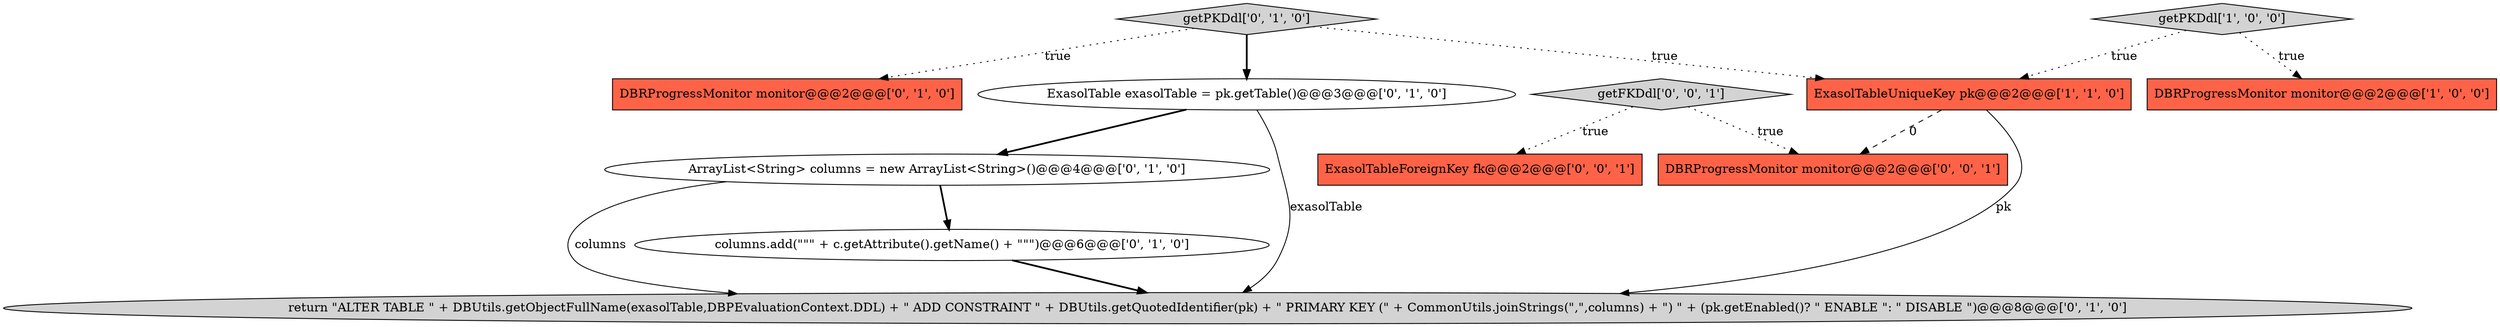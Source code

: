 digraph {
6 [style = filled, label = "return \"ALTER TABLE \" + DBUtils.getObjectFullName(exasolTable,DBPEvaluationContext.DDL) + \" ADD CONSTRAINT \" + DBUtils.getQuotedIdentifier(pk) + \" PRIMARY KEY (\" + CommonUtils.joinStrings(\",\",columns) + \") \" + (pk.getEnabled()? \" ENABLE \": \" DISABLE \")@@@8@@@['0', '1', '0']", fillcolor = lightgray, shape = ellipse image = "AAA1AAABBB2BBB"];
2 [style = filled, label = "ExasolTableUniqueKey pk@@@2@@@['1', '1', '0']", fillcolor = tomato, shape = box image = "AAA0AAABBB1BBB"];
4 [style = filled, label = "ExasolTable exasolTable = pk.getTable()@@@3@@@['0', '1', '0']", fillcolor = white, shape = ellipse image = "AAA0AAABBB2BBB"];
7 [style = filled, label = "ArrayList<String> columns = new ArrayList<String>()@@@4@@@['0', '1', '0']", fillcolor = white, shape = ellipse image = "AAA0AAABBB2BBB"];
10 [style = filled, label = "DBRProgressMonitor monitor@@@2@@@['0', '0', '1']", fillcolor = tomato, shape = box image = "AAA0AAABBB3BBB"];
5 [style = filled, label = "getPKDdl['0', '1', '0']", fillcolor = lightgray, shape = diamond image = "AAA0AAABBB2BBB"];
11 [style = filled, label = "getFKDdl['0', '0', '1']", fillcolor = lightgray, shape = diamond image = "AAA0AAABBB3BBB"];
3 [style = filled, label = "DBRProgressMonitor monitor@@@2@@@['0', '1', '0']", fillcolor = tomato, shape = box image = "AAA0AAABBB2BBB"];
1 [style = filled, label = "DBRProgressMonitor monitor@@@2@@@['1', '0', '0']", fillcolor = tomato, shape = box image = "AAA0AAABBB1BBB"];
8 [style = filled, label = "columns.add(\"\"\" + c.getAttribute().getName() + \"\"\")@@@6@@@['0', '1', '0']", fillcolor = white, shape = ellipse image = "AAA0AAABBB2BBB"];
0 [style = filled, label = "getPKDdl['1', '0', '0']", fillcolor = lightgray, shape = diamond image = "AAA0AAABBB1BBB"];
9 [style = filled, label = "ExasolTableForeignKey fk@@@2@@@['0', '0', '1']", fillcolor = tomato, shape = box image = "AAA0AAABBB3BBB"];
0->2 [style = dotted, label="true"];
4->6 [style = solid, label="exasolTable"];
11->9 [style = dotted, label="true"];
5->4 [style = bold, label=""];
2->10 [style = dashed, label="0"];
0->1 [style = dotted, label="true"];
7->8 [style = bold, label=""];
4->7 [style = bold, label=""];
8->6 [style = bold, label=""];
11->10 [style = dotted, label="true"];
5->2 [style = dotted, label="true"];
7->6 [style = solid, label="columns"];
2->6 [style = solid, label="pk"];
5->3 [style = dotted, label="true"];
}
